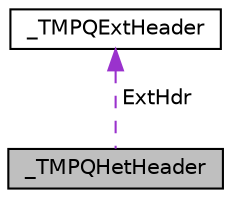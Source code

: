 digraph G
{
  edge [fontname="Helvetica",fontsize="10",labelfontname="Helvetica",labelfontsize="10"];
  node [fontname="Helvetica",fontsize="10",shape=record];
  Node1 [label="_TMPQHetHeader",height=0.2,width=0.4,color="black", fillcolor="grey75", style="filled" fontcolor="black"];
  Node2 -> Node1 [dir="back",color="darkorchid3",fontsize="10",style="dashed",label=" ExtHdr" ,fontname="Helvetica"];
  Node2 [label="_TMPQExtHeader",height=0.2,width=0.4,color="black", fillcolor="white", style="filled",URL="$struct___t_m_p_q_ext_header.html"];
}

